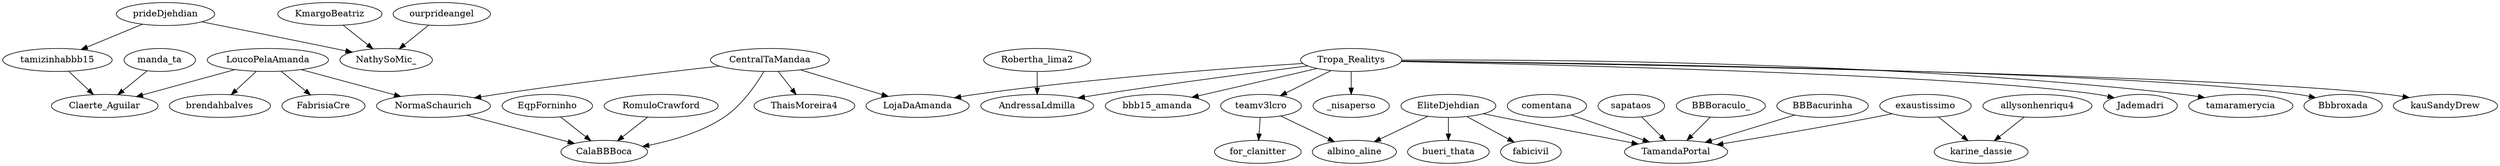 strict digraph {
"LoucoPelaAmanda" -> "Claerte_Aguilar"
"LoucoPelaAmanda" -> "brendahbalves"
"LoucoPelaAmanda" -> "FabrisiaCre"
"LoucoPelaAmanda" -> "NormaSchaurich"
"exaustissimo" -> "TamandaPortal"
"exaustissimo" -> "karine_dassie"
"Tropa_Realitys" -> "Bbbroxada"
"Tropa_Realitys" -> "AndressaLdmilla"
"Tropa_Realitys" -> "kauSandyDrew"
"Tropa_Realitys" -> "bbb15_amanda"
"Tropa_Realitys" -> "teamv3lcro"
"Tropa_Realitys" -> "_nisaperso"
"Tropa_Realitys" -> "LojaDaAmanda"
"Tropa_Realitys" -> "Jademadri"
"Tropa_Realitys" -> "tamaramerycia"
"Robertha_lima2" -> "AndressaLdmilla"
"EqpForninho" -> "CalaBBBoca"
"RomuloCrawford" -> "CalaBBBoca"
"EliteDjehdian" -> "TamandaPortal"
"EliteDjehdian" -> "albino_aline"
"EliteDjehdian" -> "fabicivil"
"EliteDjehdian" -> "bueri_thata"
"comentana" -> "TamandaPortal"
"NormaSchaurich" -> "CalaBBBoca"
"CentralTaMandaa" -> "CalaBBBoca"
"CentralTaMandaa" -> "NormaSchaurich"
"CentralTaMandaa" -> "LojaDaAmanda"
"CentralTaMandaa" -> "ThaisMoreira4"
"sapataos" -> "TamandaPortal"
"BBBoraculo_" -> "TamandaPortal"
"ourprideangel" -> "NathySoMic_"
"teamv3lcro" -> "for_clanitter"
"teamv3lcro" -> "albino_aline"
"BBBacurinha" -> "TamandaPortal"
"allysonhenriqu4" -> "karine_dassie"
"KmargoBeatriz" -> "NathySoMic_"
"manda_ta" -> "Claerte_Aguilar"
"tamizinhabbb15" -> "Claerte_Aguilar"
"prideDjehdian" -> "NathySoMic_"
"prideDjehdian" -> "tamizinhabbb15"
}